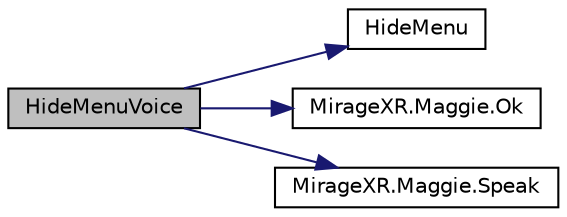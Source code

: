 digraph "HideMenuVoice"
{
 // INTERACTIVE_SVG=YES
 // LATEX_PDF_SIZE
  edge [fontname="Helvetica",fontsize="10",labelfontname="Helvetica",labelfontsize="10"];
  node [fontname="Helvetica",fontsize="10",shape=record];
  rankdir="LR";
  Node1 [label="HideMenuVoice",height=0.2,width=0.4,color="black", fillcolor="grey75", style="filled", fontcolor="black",tooltip="Hide tasklist with voice command. Includes tts feedback."];
  Node1 -> Node2 [color="midnightblue",fontsize="10",style="solid",fontname="Helvetica"];
  Node2 [label="HideMenu",height=0.2,width=0.4,color="black", fillcolor="white", style="filled",URL="$class_mirage_x_r_1_1_ui_manager.html#a48def145d4c3a674bc6d9a51c42df563",tooltip="Hide tasklist."];
  Node1 -> Node3 [color="midnightblue",fontsize="10",style="solid",fontname="Helvetica"];
  Node3 [label="MirageXR.Maggie.Ok",height=0.2,width=0.4,color="black", fillcolor="white", style="filled",URL="$class_mirage_x_r_1_1_maggie.html#a6d33537130ee582b5f9d1069077b265b",tooltip="Speak out ok message."];
  Node1 -> Node4 [color="midnightblue",fontsize="10",style="solid",fontname="Helvetica"];
  Node4 [label="MirageXR.Maggie.Speak",height=0.2,width=0.4,color="black", fillcolor="white", style="filled",URL="$class_mirage_x_r_1_1_maggie.html#a6b7cce3128e898af11d75ef7f5202a56",tooltip="Speak out text."];
}
